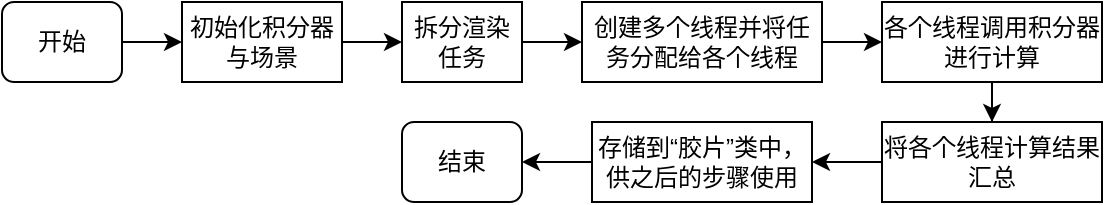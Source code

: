 <mxfile version="14.7.0" type="github">
  <diagram id="C5RBs43oDa-KdzZeNtuy" name="Page-1">
    <mxGraphModel dx="830" dy="535" grid="1" gridSize="10" guides="1" tooltips="1" connect="1" arrows="1" fold="1" page="1" pageScale="1" pageWidth="827" pageHeight="1169" math="0" shadow="0">
      <root>
        <mxCell id="WIyWlLk6GJQsqaUBKTNV-0" />
        <mxCell id="WIyWlLk6GJQsqaUBKTNV-1" parent="WIyWlLk6GJQsqaUBKTNV-0" />
        <mxCell id="j1qlspJzr_2KOxk9KuWd-8" value="" style="edgeStyle=orthogonalEdgeStyle;rounded=0;orthogonalLoop=1;jettySize=auto;html=1;" edge="1" parent="WIyWlLk6GJQsqaUBKTNV-1" source="j1qlspJzr_2KOxk9KuWd-1" target="j1qlspJzr_2KOxk9KuWd-6">
          <mxGeometry relative="1" as="geometry" />
        </mxCell>
        <mxCell id="j1qlspJzr_2KOxk9KuWd-1" value="开始" style="rounded=1;whiteSpace=wrap;html=1;" vertex="1" parent="WIyWlLk6GJQsqaUBKTNV-1">
          <mxGeometry x="100" y="230" width="60" height="40" as="geometry" />
        </mxCell>
        <mxCell id="j1qlspJzr_2KOxk9KuWd-5" value="" style="edgeStyle=orthogonalEdgeStyle;rounded=0;orthogonalLoop=1;jettySize=auto;html=1;" edge="1" parent="WIyWlLk6GJQsqaUBKTNV-1" source="j1qlspJzr_2KOxk9KuWd-2" target="j1qlspJzr_2KOxk9KuWd-4">
          <mxGeometry relative="1" as="geometry" />
        </mxCell>
        <mxCell id="j1qlspJzr_2KOxk9KuWd-2" value="拆分渲染任务" style="rounded=0;whiteSpace=wrap;html=1;" vertex="1" parent="WIyWlLk6GJQsqaUBKTNV-1">
          <mxGeometry x="300" y="230" width="60" height="40" as="geometry" />
        </mxCell>
        <mxCell id="j1qlspJzr_2KOxk9KuWd-11" value="" style="edgeStyle=orthogonalEdgeStyle;rounded=0;orthogonalLoop=1;jettySize=auto;html=1;" edge="1" parent="WIyWlLk6GJQsqaUBKTNV-1" source="j1qlspJzr_2KOxk9KuWd-4" target="j1qlspJzr_2KOxk9KuWd-10">
          <mxGeometry relative="1" as="geometry" />
        </mxCell>
        <mxCell id="j1qlspJzr_2KOxk9KuWd-4" value="创建多个线程并将任务分配给各个线程" style="rounded=0;whiteSpace=wrap;html=1;" vertex="1" parent="WIyWlLk6GJQsqaUBKTNV-1">
          <mxGeometry x="390" y="230" width="120" height="40" as="geometry" />
        </mxCell>
        <mxCell id="j1qlspJzr_2KOxk9KuWd-7" value="" style="edgeStyle=orthogonalEdgeStyle;rounded=0;orthogonalLoop=1;jettySize=auto;html=1;" edge="1" parent="WIyWlLk6GJQsqaUBKTNV-1" source="j1qlspJzr_2KOxk9KuWd-6" target="j1qlspJzr_2KOxk9KuWd-2">
          <mxGeometry relative="1" as="geometry" />
        </mxCell>
        <mxCell id="j1qlspJzr_2KOxk9KuWd-6" value="初始化积分器与场景" style="rounded=0;whiteSpace=wrap;html=1;" vertex="1" parent="WIyWlLk6GJQsqaUBKTNV-1">
          <mxGeometry x="190" y="230" width="80" height="40" as="geometry" />
        </mxCell>
        <mxCell id="j1qlspJzr_2KOxk9KuWd-14" value="" style="edgeStyle=orthogonalEdgeStyle;rounded=0;orthogonalLoop=1;jettySize=auto;html=1;" edge="1" parent="WIyWlLk6GJQsqaUBKTNV-1" source="j1qlspJzr_2KOxk9KuWd-10" target="j1qlspJzr_2KOxk9KuWd-13">
          <mxGeometry relative="1" as="geometry" />
        </mxCell>
        <mxCell id="j1qlspJzr_2KOxk9KuWd-10" value="各个线程调用积分器进行计算" style="rounded=0;whiteSpace=wrap;html=1;" vertex="1" parent="WIyWlLk6GJQsqaUBKTNV-1">
          <mxGeometry x="540" y="230" width="110" height="40" as="geometry" />
        </mxCell>
        <mxCell id="j1qlspJzr_2KOxk9KuWd-17" value="" style="edgeStyle=orthogonalEdgeStyle;rounded=0;orthogonalLoop=1;jettySize=auto;html=1;" edge="1" parent="WIyWlLk6GJQsqaUBKTNV-1" source="j1qlspJzr_2KOxk9KuWd-13" target="j1qlspJzr_2KOxk9KuWd-16">
          <mxGeometry relative="1" as="geometry" />
        </mxCell>
        <mxCell id="j1qlspJzr_2KOxk9KuWd-13" value="将各个线程计算结果汇总" style="rounded=0;whiteSpace=wrap;html=1;" vertex="1" parent="WIyWlLk6GJQsqaUBKTNV-1">
          <mxGeometry x="540" y="290" width="110" height="40" as="geometry" />
        </mxCell>
        <mxCell id="j1qlspJzr_2KOxk9KuWd-20" value="" style="edgeStyle=orthogonalEdgeStyle;rounded=0;orthogonalLoop=1;jettySize=auto;html=1;" edge="1" parent="WIyWlLk6GJQsqaUBKTNV-1" source="j1qlspJzr_2KOxk9KuWd-16" target="j1qlspJzr_2KOxk9KuWd-19">
          <mxGeometry relative="1" as="geometry" />
        </mxCell>
        <mxCell id="j1qlspJzr_2KOxk9KuWd-16" value="存储到“胶片”类中，供之后的步骤使用" style="rounded=0;whiteSpace=wrap;html=1;" vertex="1" parent="WIyWlLk6GJQsqaUBKTNV-1">
          <mxGeometry x="395" y="290" width="110" height="40" as="geometry" />
        </mxCell>
        <mxCell id="j1qlspJzr_2KOxk9KuWd-19" value="结束" style="rounded=1;whiteSpace=wrap;html=1;" vertex="1" parent="WIyWlLk6GJQsqaUBKTNV-1">
          <mxGeometry x="300" y="290" width="60" height="40" as="geometry" />
        </mxCell>
      </root>
    </mxGraphModel>
  </diagram>
</mxfile>
